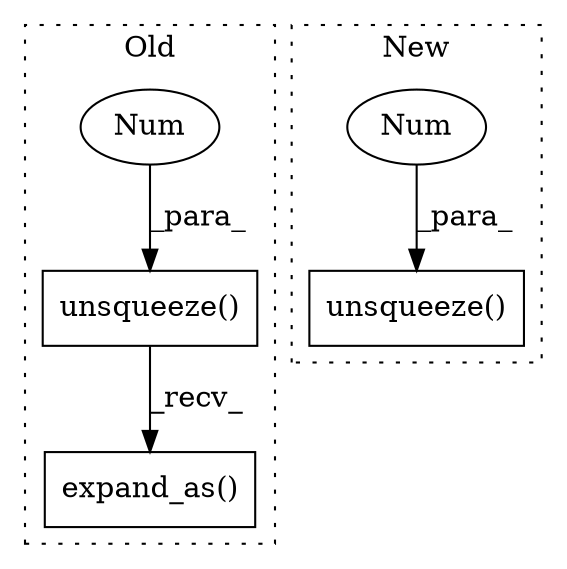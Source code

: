 digraph G {
subgraph cluster0 {
1 [label="expand_as()" a="75" s="5718,5750" l="29,1" shape="box"];
4 [label="unsqueeze()" a="75" s="5718,5735" l="16,1" shape="box"];
5 [label="Num" a="76" s="5734" l="1" shape="ellipse"];
label = "Old";
style="dotted";
}
subgraph cluster1 {
2 [label="unsqueeze()" a="75" s="12799,12817" l="16,1" shape="box"];
3 [label="Num" a="76" s="12815" l="2" shape="ellipse"];
label = "New";
style="dotted";
}
3 -> 2 [label="_para_"];
4 -> 1 [label="_recv_"];
5 -> 4 [label="_para_"];
}